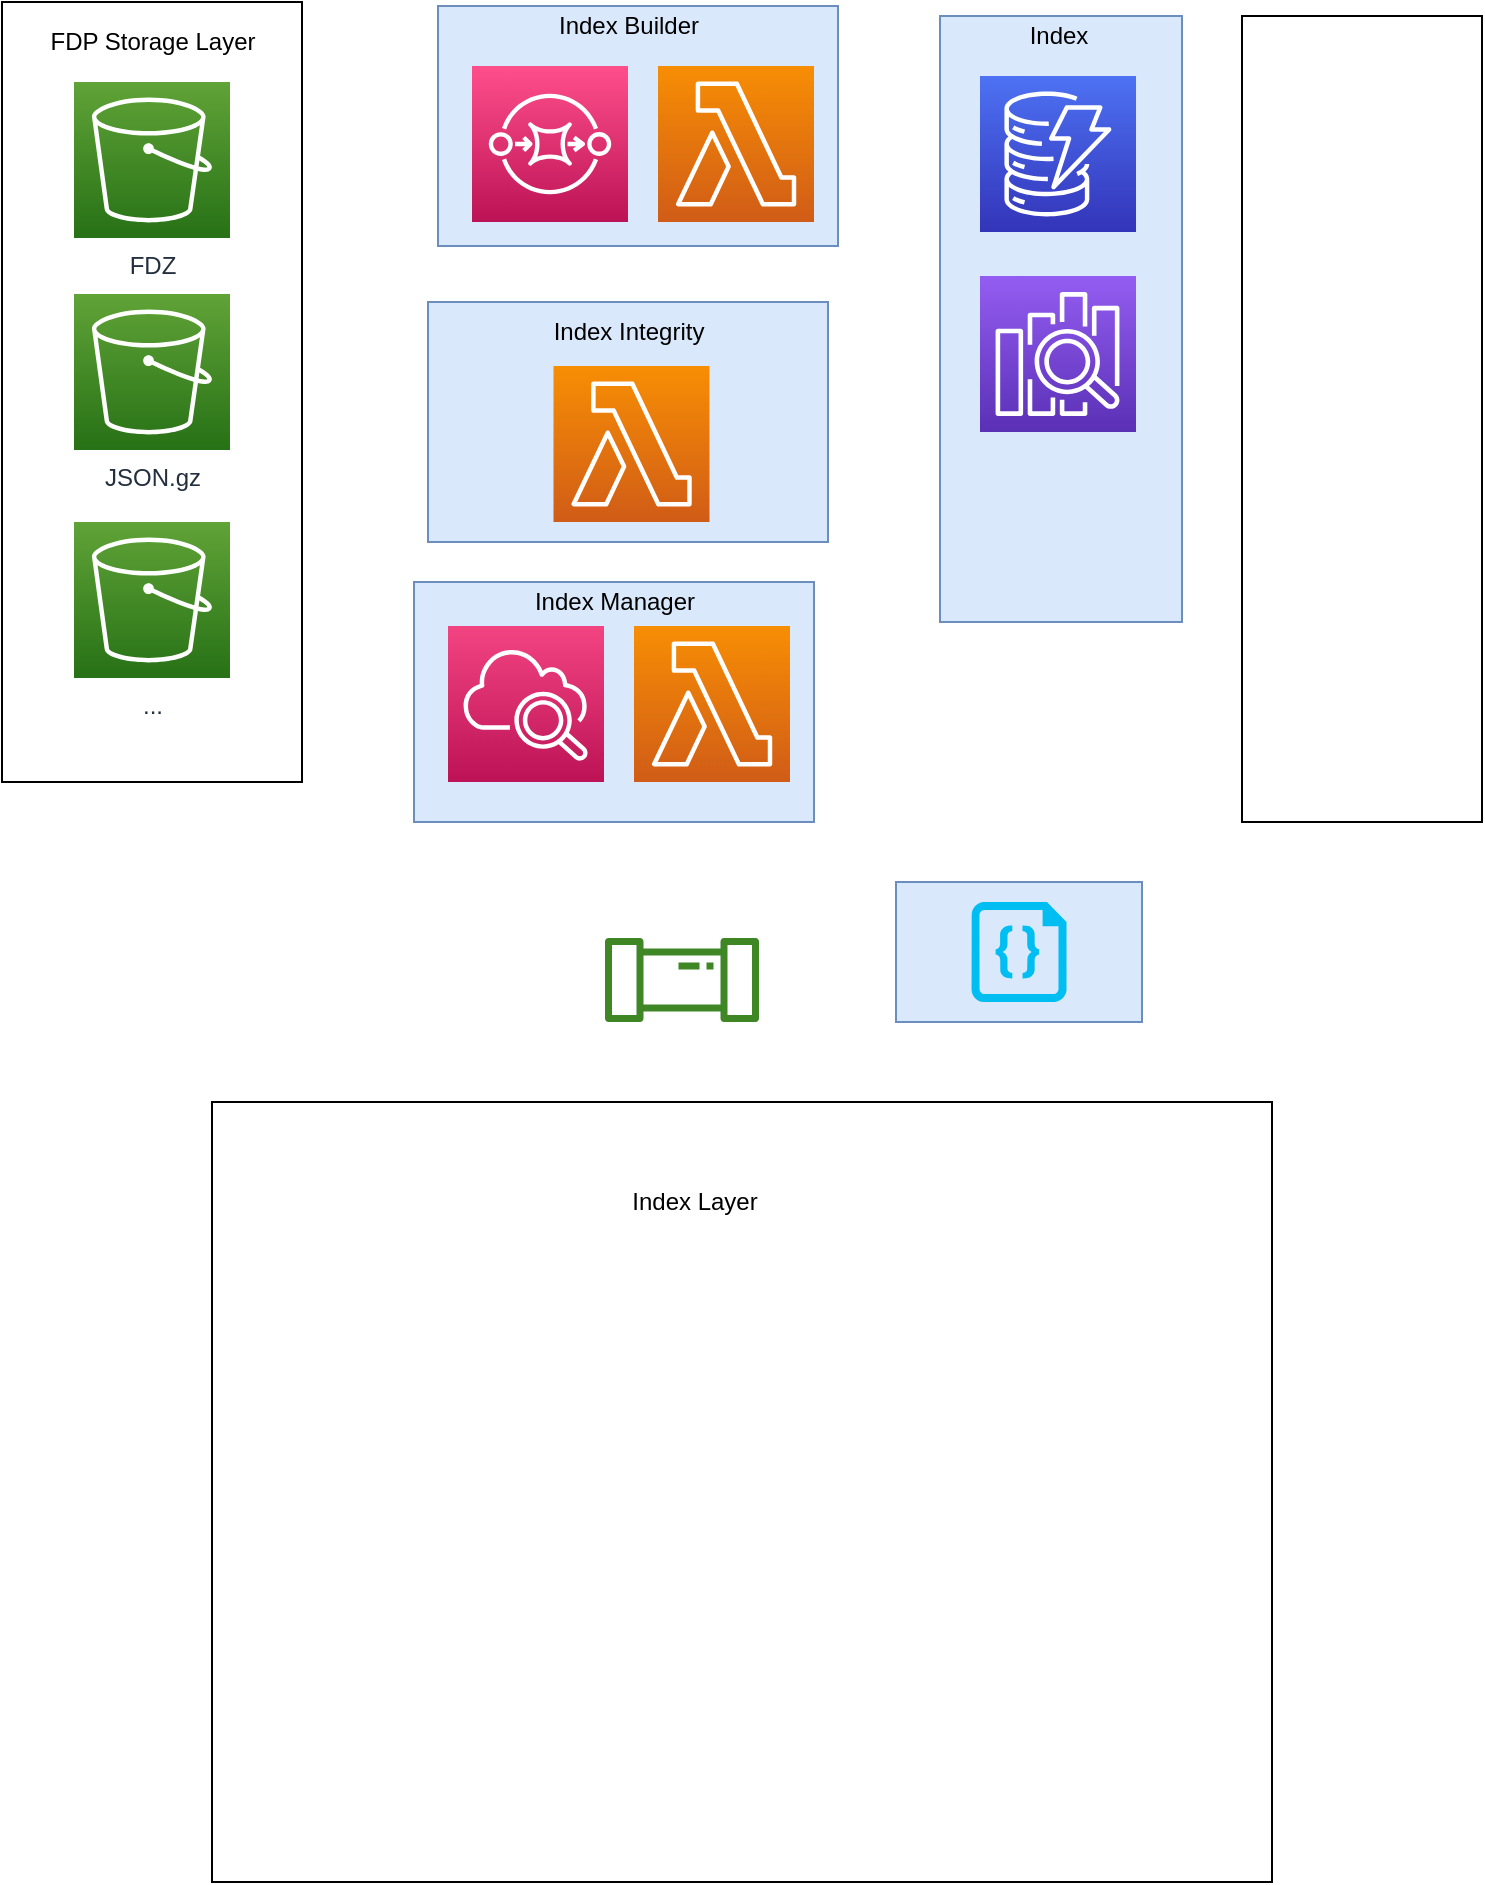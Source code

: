 <mxfile version="19.0.1" type="github">
  <diagram id="F3TMnYZUlDnnRmWSS35u" name="Page-1">
    <mxGraphModel dx="1284" dy="796" grid="1" gridSize="10" guides="1" tooltips="1" connect="1" arrows="1" fold="1" page="1" pageScale="1" pageWidth="850" pageHeight="1100" math="0" shadow="0">
      <root>
        <mxCell id="0" />
        <mxCell id="1" parent="0" />
        <mxCell id="3WB-yFUfnhRDxbXFKnMH-30" value="" style="rounded=0;whiteSpace=wrap;html=1;fillColor=#dae8fc;strokeColor=#6c8ebf;" vertex="1" parent="1">
          <mxGeometry x="547" y="540" width="123" height="70" as="geometry" />
        </mxCell>
        <mxCell id="3WB-yFUfnhRDxbXFKnMH-22" value="" style="rounded=0;whiteSpace=wrap;html=1;fillColor=#dae8fc;strokeColor=#6c8ebf;" vertex="1" parent="1">
          <mxGeometry x="306" y="390" width="200" height="120" as="geometry" />
        </mxCell>
        <mxCell id="3WB-yFUfnhRDxbXFKnMH-18" value="" style="rounded=0;whiteSpace=wrap;html=1;fillColor=#dae8fc;strokeColor=#6c8ebf;" vertex="1" parent="1">
          <mxGeometry x="318" y="102" width="200" height="120" as="geometry" />
        </mxCell>
        <mxCell id="3WB-yFUfnhRDxbXFKnMH-16" value="" style="rounded=0;whiteSpace=wrap;html=1;fillColor=#dae8fc;strokeColor=#6c8ebf;" vertex="1" parent="1">
          <mxGeometry x="569" y="107" width="121" height="303" as="geometry" />
        </mxCell>
        <mxCell id="3WB-yFUfnhRDxbXFKnMH-2" value="" style="rounded=0;whiteSpace=wrap;html=1;" vertex="1" parent="1">
          <mxGeometry x="100" y="100" width="150" height="390" as="geometry" />
        </mxCell>
        <mxCell id="3WB-yFUfnhRDxbXFKnMH-1" value="FDZ" style="sketch=0;points=[[0,0,0],[0.25,0,0],[0.5,0,0],[0.75,0,0],[1,0,0],[0,1,0],[0.25,1,0],[0.5,1,0],[0.75,1,0],[1,1,0],[0,0.25,0],[0,0.5,0],[0,0.75,0],[1,0.25,0],[1,0.5,0],[1,0.75,0]];outlineConnect=0;fontColor=#232F3E;gradientColor=#60A337;gradientDirection=north;fillColor=#277116;strokeColor=#ffffff;dashed=0;verticalLabelPosition=bottom;verticalAlign=top;align=center;html=1;fontSize=12;fontStyle=0;aspect=fixed;shape=mxgraph.aws4.resourceIcon;resIcon=mxgraph.aws4.s3;" vertex="1" parent="1">
          <mxGeometry x="136" y="140" width="78" height="78" as="geometry" />
        </mxCell>
        <mxCell id="3WB-yFUfnhRDxbXFKnMH-4" value="FDP Storage Layer" style="text;html=1;align=center;verticalAlign=middle;resizable=0;points=[];autosize=1;strokeColor=none;fillColor=none;" vertex="1" parent="1">
          <mxGeometry x="115" y="110" width="120" height="20" as="geometry" />
        </mxCell>
        <mxCell id="3WB-yFUfnhRDxbXFKnMH-5" value="JSON.gz" style="sketch=0;points=[[0,0,0],[0.25,0,0],[0.5,0,0],[0.75,0,0],[1,0,0],[0,1,0],[0.25,1,0],[0.5,1,0],[0.75,1,0],[1,1,0],[0,0.25,0],[0,0.5,0],[0,0.75,0],[1,0.25,0],[1,0.5,0],[1,0.75,0]];outlineConnect=0;fontColor=#232F3E;gradientColor=#60A337;gradientDirection=north;fillColor=#277116;strokeColor=#ffffff;dashed=0;verticalLabelPosition=bottom;verticalAlign=top;align=center;html=1;fontSize=12;fontStyle=0;aspect=fixed;shape=mxgraph.aws4.resourceIcon;resIcon=mxgraph.aws4.s3;" vertex="1" parent="1">
          <mxGeometry x="136" y="246" width="78" height="78" as="geometry" />
        </mxCell>
        <mxCell id="3WB-yFUfnhRDxbXFKnMH-7" value="..." style="sketch=0;points=[[0,0,0],[0.25,0,0],[0.5,0,0],[0.75,0,0],[1,0,0],[0,1,0],[0.25,1,0],[0.5,1,0],[0.75,1,0],[1,1,0],[0,0.25,0],[0,0.5,0],[0,0.75,0],[1,0.25,0],[1,0.5,0],[1,0.75,0]];outlineConnect=0;fontColor=#232F3E;gradientColor=#60A337;gradientDirection=north;fillColor=#277116;strokeColor=#ffffff;dashed=0;verticalLabelPosition=bottom;verticalAlign=top;align=center;html=1;fontSize=12;fontStyle=0;aspect=fixed;shape=mxgraph.aws4.resourceIcon;resIcon=mxgraph.aws4.s3;" vertex="1" parent="1">
          <mxGeometry x="136" y="360" width="78" height="78" as="geometry" />
        </mxCell>
        <mxCell id="3WB-yFUfnhRDxbXFKnMH-8" value="" style="rounded=0;whiteSpace=wrap;html=1;" vertex="1" parent="1">
          <mxGeometry x="205" y="650" width="530" height="390" as="geometry" />
        </mxCell>
        <mxCell id="3WB-yFUfnhRDxbXFKnMH-9" value="Index Layer" style="text;html=1;align=center;verticalAlign=middle;resizable=0;points=[];autosize=1;strokeColor=none;fillColor=none;" vertex="1" parent="1">
          <mxGeometry x="406.25" y="690" width="80" height="20" as="geometry" />
        </mxCell>
        <mxCell id="3WB-yFUfnhRDxbXFKnMH-10" value="" style="sketch=0;points=[[0,0,0],[0.25,0,0],[0.5,0,0],[0.75,0,0],[1,0,0],[0,1,0],[0.25,1,0],[0.5,1,0],[0.75,1,0],[1,1,0],[0,0.25,0],[0,0.5,0],[0,0.75,0],[1,0.25,0],[1,0.5,0],[1,0.75,0]];outlineConnect=0;fontColor=#232F3E;gradientColor=#4D72F3;gradientDirection=north;fillColor=#3334B9;strokeColor=#ffffff;dashed=0;verticalLabelPosition=bottom;verticalAlign=top;align=center;html=1;fontSize=12;fontStyle=0;aspect=fixed;shape=mxgraph.aws4.resourceIcon;resIcon=mxgraph.aws4.dynamodb;" vertex="1" parent="1">
          <mxGeometry x="589" y="137" width="78" height="78" as="geometry" />
        </mxCell>
        <mxCell id="3WB-yFUfnhRDxbXFKnMH-11" value="" style="sketch=0;points=[[0,0,0],[0.25,0,0],[0.5,0,0],[0.75,0,0],[1,0,0],[0,1,0],[0.25,1,0],[0.5,1,0],[0.75,1,0],[1,1,0],[0,0.25,0],[0,0.5,0],[0,0.75,0],[1,0.25,0],[1,0.5,0],[1,0.75,0]];outlineConnect=0;fontColor=#232F3E;gradientColor=#945DF2;gradientDirection=north;fillColor=#5A30B5;strokeColor=#ffffff;dashed=0;verticalLabelPosition=bottom;verticalAlign=top;align=center;html=1;fontSize=12;fontStyle=0;aspect=fixed;shape=mxgraph.aws4.resourceIcon;resIcon=mxgraph.aws4.elasticsearch_service;" vertex="1" parent="1">
          <mxGeometry x="589" y="237" width="78" height="78" as="geometry" />
        </mxCell>
        <mxCell id="3WB-yFUfnhRDxbXFKnMH-12" value="" style="sketch=0;points=[[0,0,0],[0.25,0,0],[0.5,0,0],[0.75,0,0],[1,0,0],[0,1,0],[0.25,1,0],[0.5,1,0],[0.75,1,0],[1,1,0],[0,0.25,0],[0,0.5,0],[0,0.75,0],[1,0.25,0],[1,0.5,0],[1,0.75,0]];outlineConnect=0;fontColor=#232F3E;gradientColor=#FF4F8B;gradientDirection=north;fillColor=#BC1356;strokeColor=#ffffff;dashed=0;verticalLabelPosition=bottom;verticalAlign=top;align=center;html=1;fontSize=12;fontStyle=0;aspect=fixed;shape=mxgraph.aws4.resourceIcon;resIcon=mxgraph.aws4.sqs;" vertex="1" parent="1">
          <mxGeometry x="335" y="132" width="78" height="78" as="geometry" />
        </mxCell>
        <mxCell id="3WB-yFUfnhRDxbXFKnMH-14" value="" style="sketch=0;points=[[0,0,0],[0.25,0,0],[0.5,0,0],[0.75,0,0],[1,0,0],[0,1,0],[0.25,1,0],[0.5,1,0],[0.75,1,0],[1,1,0],[0,0.25,0],[0,0.5,0],[0,0.75,0],[1,0.25,0],[1,0.5,0],[1,0.75,0]];outlineConnect=0;fontColor=#232F3E;gradientColor=#F78E04;gradientDirection=north;fillColor=#D05C17;strokeColor=#ffffff;dashed=0;verticalLabelPosition=bottom;verticalAlign=top;align=center;html=1;fontSize=12;fontStyle=0;aspect=fixed;shape=mxgraph.aws4.resourceIcon;resIcon=mxgraph.aws4.lambda;" vertex="1" parent="1">
          <mxGeometry x="428" y="132" width="78" height="78" as="geometry" />
        </mxCell>
        <mxCell id="3WB-yFUfnhRDxbXFKnMH-17" value="Index" style="text;html=1;align=center;verticalAlign=middle;resizable=0;points=[];autosize=1;strokeColor=none;fillColor=none;" vertex="1" parent="1">
          <mxGeometry x="608" y="107" width="40" height="20" as="geometry" />
        </mxCell>
        <mxCell id="3WB-yFUfnhRDxbXFKnMH-19" value="Index Builder" style="text;html=1;align=center;verticalAlign=middle;resizable=0;points=[];autosize=1;strokeColor=none;fillColor=none;" vertex="1" parent="1">
          <mxGeometry x="368" y="102" width="90" height="20" as="geometry" />
        </mxCell>
        <mxCell id="3WB-yFUfnhRDxbXFKnMH-20" value="" style="sketch=0;points=[[0,0,0],[0.25,0,0],[0.5,0,0],[0.75,0,0],[1,0,0],[0,1,0],[0.25,1,0],[0.5,1,0],[0.75,1,0],[1,1,0],[0,0.25,0],[0,0.5,0],[0,0.75,0],[1,0.25,0],[1,0.5,0],[1,0.75,0]];points=[[0,0,0],[0.25,0,0],[0.5,0,0],[0.75,0,0],[1,0,0],[0,1,0],[0.25,1,0],[0.5,1,0],[0.75,1,0],[1,1,0],[0,0.25,0],[0,0.5,0],[0,0.75,0],[1,0.25,0],[1,0.5,0],[1,0.75,0]];outlineConnect=0;fontColor=#232F3E;gradientColor=#F34482;gradientDirection=north;fillColor=#BC1356;strokeColor=#ffffff;dashed=0;verticalLabelPosition=bottom;verticalAlign=top;align=center;html=1;fontSize=12;fontStyle=0;aspect=fixed;shape=mxgraph.aws4.resourceIcon;resIcon=mxgraph.aws4.cloudwatch_2;" vertex="1" parent="1">
          <mxGeometry x="323" y="412" width="78" height="78" as="geometry" />
        </mxCell>
        <mxCell id="3WB-yFUfnhRDxbXFKnMH-21" value="" style="sketch=0;points=[[0,0,0],[0.25,0,0],[0.5,0,0],[0.75,0,0],[1,0,0],[0,1,0],[0.25,1,0],[0.5,1,0],[0.75,1,0],[1,1,0],[0,0.25,0],[0,0.5,0],[0,0.75,0],[1,0.25,0],[1,0.5,0],[1,0.75,0]];outlineConnect=0;fontColor=#232F3E;gradientColor=#F78E04;gradientDirection=north;fillColor=#D05C17;strokeColor=#ffffff;dashed=0;verticalLabelPosition=bottom;verticalAlign=top;align=center;html=1;fontSize=12;fontStyle=0;aspect=fixed;shape=mxgraph.aws4.resourceIcon;resIcon=mxgraph.aws4.lambda;" vertex="1" parent="1">
          <mxGeometry x="416" y="412" width="78" height="78" as="geometry" />
        </mxCell>
        <mxCell id="3WB-yFUfnhRDxbXFKnMH-23" value="Index Manager" style="text;html=1;align=center;verticalAlign=middle;resizable=0;points=[];autosize=1;strokeColor=none;fillColor=none;" vertex="1" parent="1">
          <mxGeometry x="356" y="390" width="100" height="20" as="geometry" />
        </mxCell>
        <mxCell id="3WB-yFUfnhRDxbXFKnMH-25" value="" style="rounded=0;whiteSpace=wrap;html=1;fillColor=#dae8fc;strokeColor=#6c8ebf;" vertex="1" parent="1">
          <mxGeometry x="313" y="250" width="200" height="120" as="geometry" />
        </mxCell>
        <mxCell id="3WB-yFUfnhRDxbXFKnMH-26" value="Index Integrity" style="text;html=1;align=center;verticalAlign=middle;resizable=0;points=[];autosize=1;strokeColor=none;fillColor=none;" vertex="1" parent="1">
          <mxGeometry x="368" y="255" width="90" height="20" as="geometry" />
        </mxCell>
        <mxCell id="3WB-yFUfnhRDxbXFKnMH-28" value="" style="sketch=0;points=[[0,0,0],[0.25,0,0],[0.5,0,0],[0.75,0,0],[1,0,0],[0,1,0],[0.25,1,0],[0.5,1,0],[0.75,1,0],[1,1,0],[0,0.25,0],[0,0.5,0],[0,0.75,0],[1,0.25,0],[1,0.5,0],[1,0.75,0]];outlineConnect=0;fontColor=#232F3E;gradientColor=#F78E04;gradientDirection=north;fillColor=#D05C17;strokeColor=#ffffff;dashed=0;verticalLabelPosition=bottom;verticalAlign=top;align=center;html=1;fontSize=12;fontStyle=0;aspect=fixed;shape=mxgraph.aws4.resourceIcon;resIcon=mxgraph.aws4.lambda;" vertex="1" parent="1">
          <mxGeometry x="375.75" y="282" width="78" height="78" as="geometry" />
        </mxCell>
        <mxCell id="3WB-yFUfnhRDxbXFKnMH-29" value="" style="verticalLabelPosition=bottom;html=1;verticalAlign=top;align=center;strokeColor=none;fillColor=#00BEF2;shape=mxgraph.azure.code_file;pointerEvents=1;" vertex="1" parent="1">
          <mxGeometry x="584.75" y="550" width="47.5" height="50" as="geometry" />
        </mxCell>
        <mxCell id="3WB-yFUfnhRDxbXFKnMH-33" value="" style="rounded=0;whiteSpace=wrap;html=1;" vertex="1" parent="1">
          <mxGeometry x="720" y="107" width="120" height="403" as="geometry" />
        </mxCell>
        <mxCell id="3WB-yFUfnhRDxbXFKnMH-34" value="" style="sketch=0;outlineConnect=0;fontColor=#232F3E;gradientColor=none;fillColor=#3F8624;strokeColor=none;dashed=0;verticalLabelPosition=bottom;verticalAlign=top;align=center;html=1;fontSize=12;fontStyle=0;aspect=fixed;pointerEvents=1;shape=mxgraph.aws4.iot_analytics_pipeline;" vertex="1" parent="1">
          <mxGeometry x="401" y="568" width="78" height="42" as="geometry" />
        </mxCell>
      </root>
    </mxGraphModel>
  </diagram>
</mxfile>
